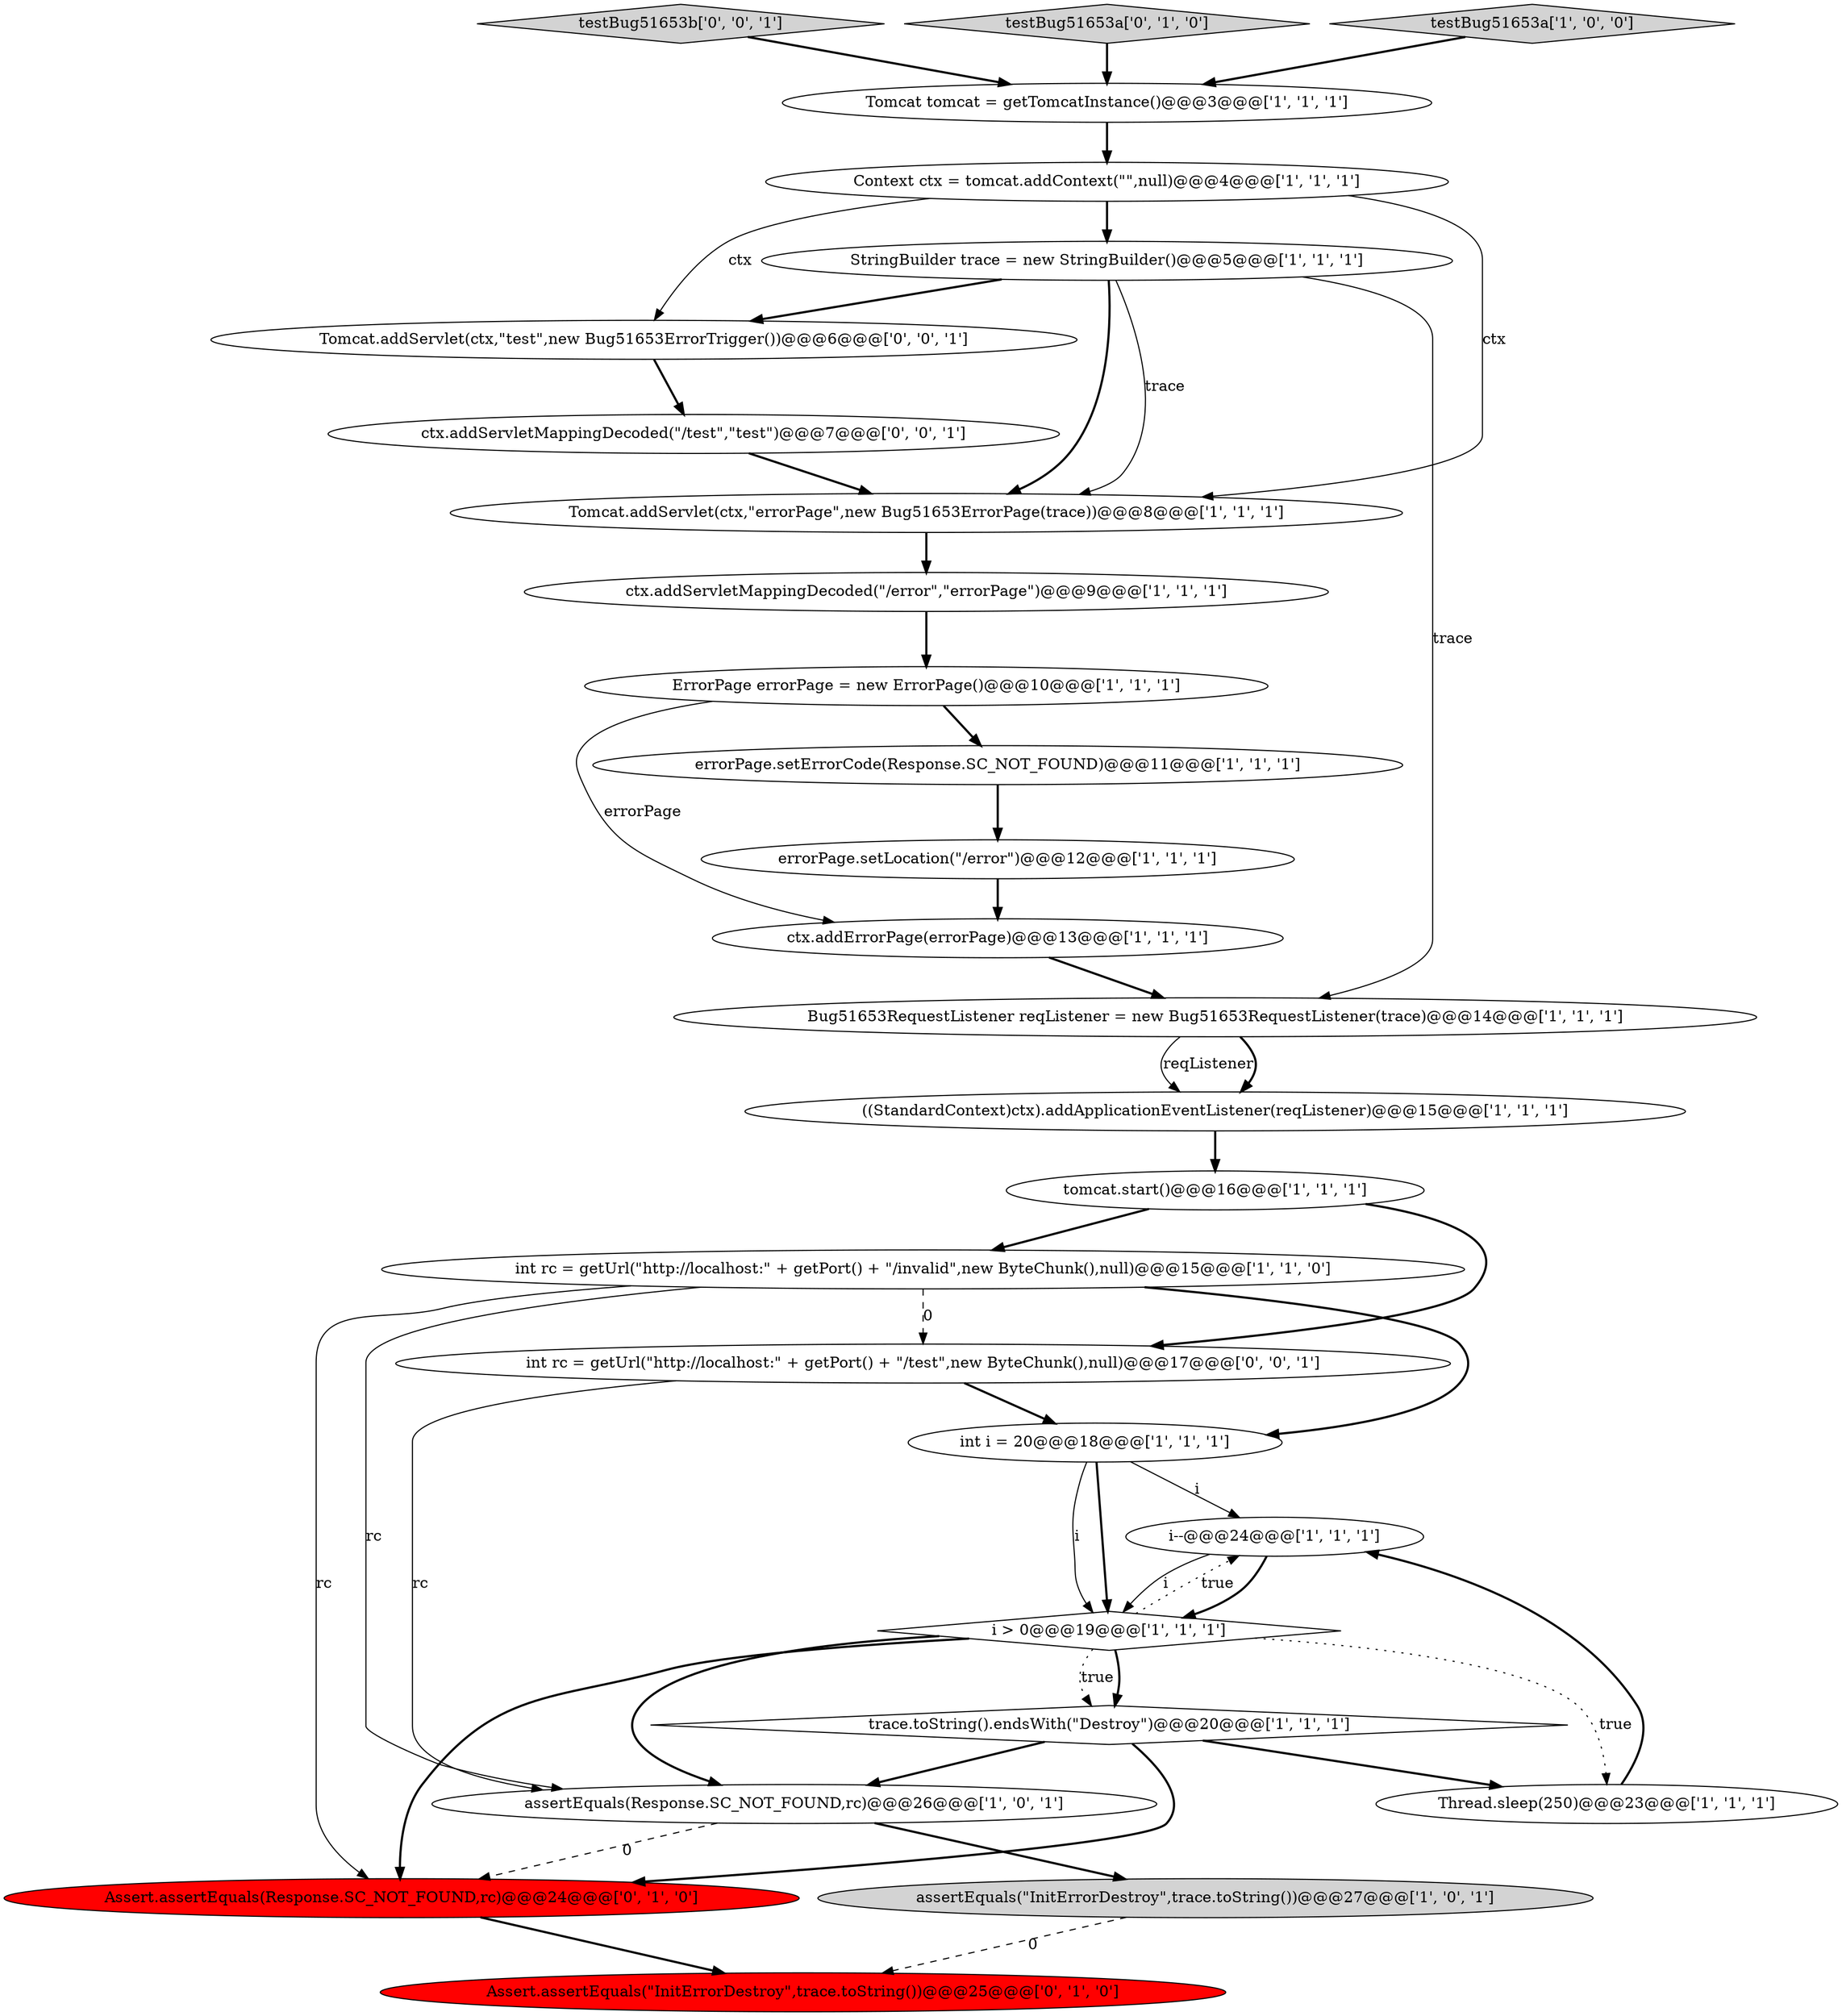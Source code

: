 digraph {
27 [style = filled, label = "ctx.addServletMappingDecoded(\"/test\",\"test\")@@@7@@@['0', '0', '1']", fillcolor = white, shape = ellipse image = "AAA0AAABBB3BBB"];
20 [style = filled, label = "ctx.addServletMappingDecoded(\"/error\",\"errorPage\")@@@9@@@['1', '1', '1']", fillcolor = white, shape = ellipse image = "AAA0AAABBB1BBB"];
11 [style = filled, label = "ctx.addErrorPage(errorPage)@@@13@@@['1', '1', '1']", fillcolor = white, shape = ellipse image = "AAA0AAABBB1BBB"];
26 [style = filled, label = "Tomcat.addServlet(ctx,\"test\",new Bug51653ErrorTrigger())@@@6@@@['0', '0', '1']", fillcolor = white, shape = ellipse image = "AAA0AAABBB3BBB"];
17 [style = filled, label = "ErrorPage errorPage = new ErrorPage()@@@10@@@['1', '1', '1']", fillcolor = white, shape = ellipse image = "AAA0AAABBB1BBB"];
19 [style = filled, label = "int rc = getUrl(\"http://localhost:\" + getPort() + \"/invalid\",new ByteChunk(),null)@@@15@@@['1', '1', '0']", fillcolor = white, shape = ellipse image = "AAA0AAABBB1BBB"];
10 [style = filled, label = "StringBuilder trace = new StringBuilder()@@@5@@@['1', '1', '1']", fillcolor = white, shape = ellipse image = "AAA0AAABBB1BBB"];
5 [style = filled, label = "trace.toString().endsWith(\"Destroy\")@@@20@@@['1', '1', '1']", fillcolor = white, shape = diamond image = "AAA0AAABBB1BBB"];
2 [style = filled, label = "Bug51653RequestListener reqListener = new Bug51653RequestListener(trace)@@@14@@@['1', '1', '1']", fillcolor = white, shape = ellipse image = "AAA0AAABBB1BBB"];
25 [style = filled, label = "testBug51653b['0', '0', '1']", fillcolor = lightgray, shape = diamond image = "AAA0AAABBB3BBB"];
8 [style = filled, label = "Context ctx = tomcat.addContext(\"\",null)@@@4@@@['1', '1', '1']", fillcolor = white, shape = ellipse image = "AAA0AAABBB1BBB"];
14 [style = filled, label = "int i = 20@@@18@@@['1', '1', '1']", fillcolor = white, shape = ellipse image = "AAA0AAABBB1BBB"];
1 [style = filled, label = "tomcat.start()@@@16@@@['1', '1', '1']", fillcolor = white, shape = ellipse image = "AAA0AAABBB1BBB"];
22 [style = filled, label = "testBug51653a['0', '1', '0']", fillcolor = lightgray, shape = diamond image = "AAA0AAABBB2BBB"];
15 [style = filled, label = "assertEquals(\"InitErrorDestroy\",trace.toString())@@@27@@@['1', '0', '1']", fillcolor = lightgray, shape = ellipse image = "AAA0AAABBB1BBB"];
16 [style = filled, label = "((StandardContext)ctx).addApplicationEventListener(reqListener)@@@15@@@['1', '1', '1']", fillcolor = white, shape = ellipse image = "AAA0AAABBB1BBB"];
6 [style = filled, label = "testBug51653a['1', '0', '0']", fillcolor = lightgray, shape = diamond image = "AAA0AAABBB1BBB"];
23 [style = filled, label = "Assert.assertEquals(\"InitErrorDestroy\",trace.toString())@@@25@@@['0', '1', '0']", fillcolor = red, shape = ellipse image = "AAA1AAABBB2BBB"];
13 [style = filled, label = "Thread.sleep(250)@@@23@@@['1', '1', '1']", fillcolor = white, shape = ellipse image = "AAA0AAABBB1BBB"];
9 [style = filled, label = "i--@@@24@@@['1', '1', '1']", fillcolor = white, shape = ellipse image = "AAA0AAABBB1BBB"];
3 [style = filled, label = "Tomcat.addServlet(ctx,\"errorPage\",new Bug51653ErrorPage(trace))@@@8@@@['1', '1', '1']", fillcolor = white, shape = ellipse image = "AAA0AAABBB1BBB"];
0 [style = filled, label = "errorPage.setLocation(\"/error\")@@@12@@@['1', '1', '1']", fillcolor = white, shape = ellipse image = "AAA0AAABBB1BBB"];
12 [style = filled, label = "i > 0@@@19@@@['1', '1', '1']", fillcolor = white, shape = diamond image = "AAA0AAABBB1BBB"];
18 [style = filled, label = "assertEquals(Response.SC_NOT_FOUND,rc)@@@26@@@['1', '0', '1']", fillcolor = white, shape = ellipse image = "AAA0AAABBB1BBB"];
21 [style = filled, label = "Assert.assertEquals(Response.SC_NOT_FOUND,rc)@@@24@@@['0', '1', '0']", fillcolor = red, shape = ellipse image = "AAA1AAABBB2BBB"];
7 [style = filled, label = "Tomcat tomcat = getTomcatInstance()@@@3@@@['1', '1', '1']", fillcolor = white, shape = ellipse image = "AAA0AAABBB1BBB"];
24 [style = filled, label = "int rc = getUrl(\"http://localhost:\" + getPort() + \"/test\",new ByteChunk(),null)@@@17@@@['0', '0', '1']", fillcolor = white, shape = ellipse image = "AAA0AAABBB3BBB"];
4 [style = filled, label = "errorPage.setErrorCode(Response.SC_NOT_FOUND)@@@11@@@['1', '1', '1']", fillcolor = white, shape = ellipse image = "AAA0AAABBB1BBB"];
8->10 [style = bold, label=""];
20->17 [style = bold, label=""];
15->23 [style = dashed, label="0"];
12->5 [style = bold, label=""];
12->21 [style = bold, label=""];
19->21 [style = solid, label="rc"];
27->3 [style = bold, label=""];
18->15 [style = bold, label=""];
10->3 [style = solid, label="trace"];
0->11 [style = bold, label=""];
10->3 [style = bold, label=""];
10->26 [style = bold, label=""];
14->12 [style = solid, label="i"];
5->18 [style = bold, label=""];
8->26 [style = solid, label="ctx"];
7->8 [style = bold, label=""];
25->7 [style = bold, label=""];
22->7 [style = bold, label=""];
11->2 [style = bold, label=""];
4->0 [style = bold, label=""];
24->14 [style = bold, label=""];
10->2 [style = solid, label="trace"];
14->9 [style = solid, label="i"];
5->21 [style = bold, label=""];
26->27 [style = bold, label=""];
3->20 [style = bold, label=""];
12->13 [style = dotted, label="true"];
19->14 [style = bold, label=""];
17->11 [style = solid, label="errorPage"];
16->1 [style = bold, label=""];
12->5 [style = dotted, label="true"];
1->24 [style = bold, label=""];
18->21 [style = dashed, label="0"];
5->13 [style = bold, label=""];
14->12 [style = bold, label=""];
12->18 [style = bold, label=""];
2->16 [style = solid, label="reqListener"];
19->24 [style = dashed, label="0"];
13->9 [style = bold, label=""];
9->12 [style = bold, label=""];
1->19 [style = bold, label=""];
6->7 [style = bold, label=""];
19->18 [style = solid, label="rc"];
12->9 [style = dotted, label="true"];
17->4 [style = bold, label=""];
9->12 [style = solid, label="i"];
24->18 [style = solid, label="rc"];
8->3 [style = solid, label="ctx"];
21->23 [style = bold, label=""];
2->16 [style = bold, label=""];
}
